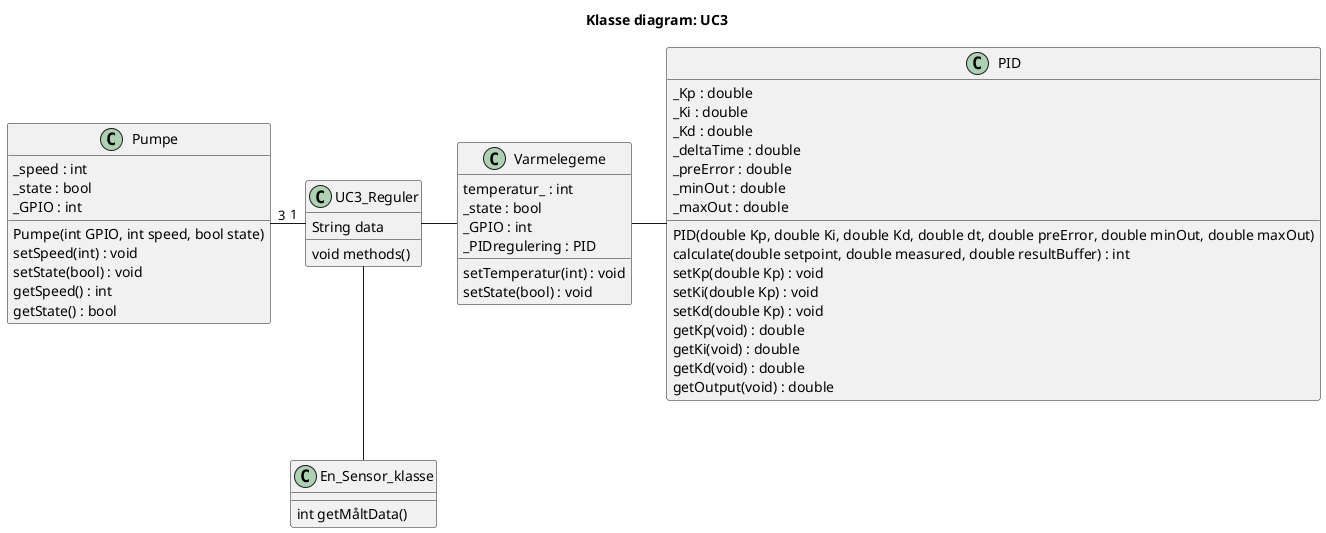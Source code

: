 @startuml
title Klasse diagram: UC3


class Pumpe {
  _speed : int
  _state : bool
  _GPIO : int

  Pumpe(int GPIO, int speed, bool state)
  setSpeed(int) : void
  setState(bool) : void
  getSpeed() : int
  getState() : bool
}

class Varmelegeme {
  temperatur_ : int
  _state : bool 
  _GPIO : int
  _PIDregulering : PID 

  setTemperatur(int) : void
  setState(bool) : void
}
class PID
{
  _Kp : double
  _Ki : double
  _Kd : double
  _deltaTime : double
  _preError : double
  _minOut : double
  _maxOut : double

  PID(double Kp, double Ki, double Kd, double dt, double preError, double minOut, double maxOut)
  calculate(double setpoint, double measured, double resultBuffer) : int
  setKp(double Kp) : void
  setKi(double Kp) : void
  setKd(double Kp) : void
  getKp(void) : double
  getKi(void) : double
  getKd(void) : double
  getOutput(void) : double
}

class UC3_Reguler {
  String data
  void methods()
}

class En_Sensor_klasse{
  int getMåltData()

}

Varmelegeme - PID
Pumpe "3" - "1" UC3_Reguler
UC3_Reguler - Varmelegeme
UC3_Reguler -- En_Sensor_klasse

@enduml

